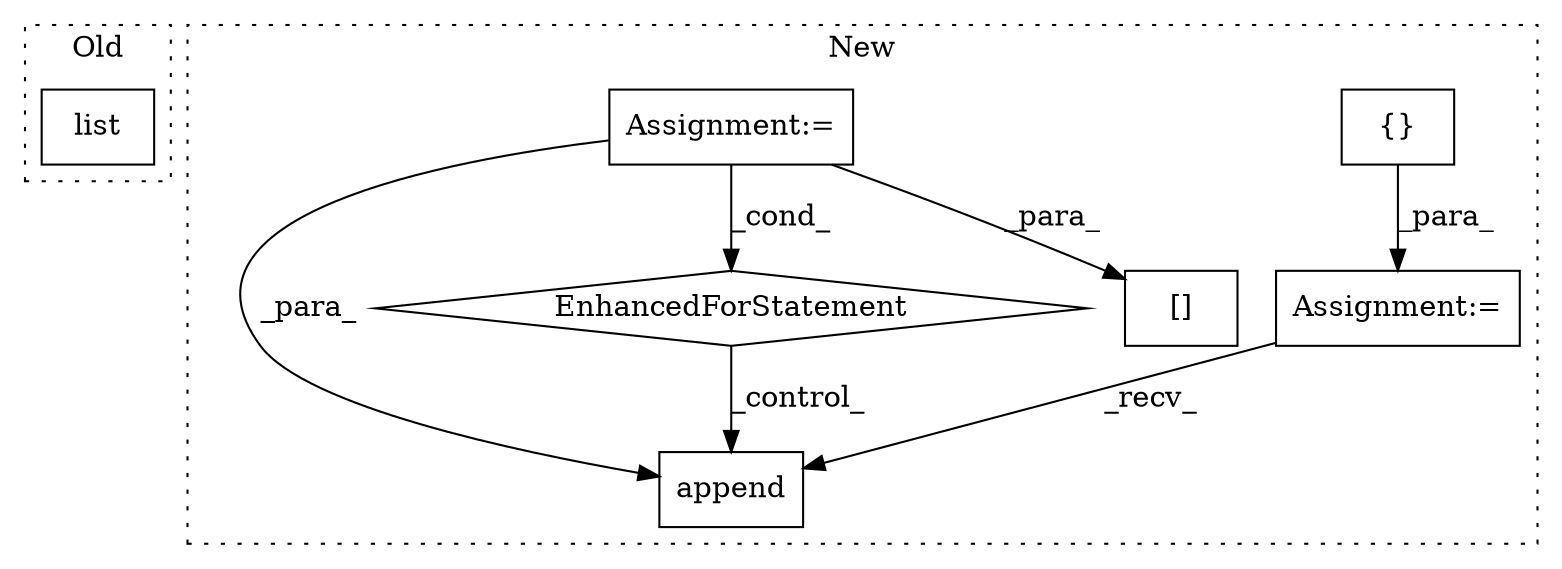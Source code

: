 digraph G {
subgraph cluster0 {
1 [label="list" a="32" s="6025,6053" l="5,1" shape="box"];
label = "Old";
style="dotted";
}
subgraph cluster1 {
2 [label="append" a="32" s="5798,5810" l="7,1" shape="box"];
3 [label="Assignment:=" a="7" s="5625" l="1" shape="box"];
4 [label="{}" a="4" s="5635" l="2" shape="box"];
5 [label="Assignment:=" a="7" s="5647,5738" l="61,2" shape="box"];
6 [label="EnhancedForStatement" a="70" s="5647,5738" l="61,2" shape="diamond"];
7 [label="[]" a="2" s="5765,5777" l="11,1" shape="box"];
label = "New";
style="dotted";
}
3 -> 2 [label="_recv_"];
4 -> 3 [label="_para_"];
5 -> 7 [label="_para_"];
5 -> 6 [label="_cond_"];
5 -> 2 [label="_para_"];
6 -> 2 [label="_control_"];
}